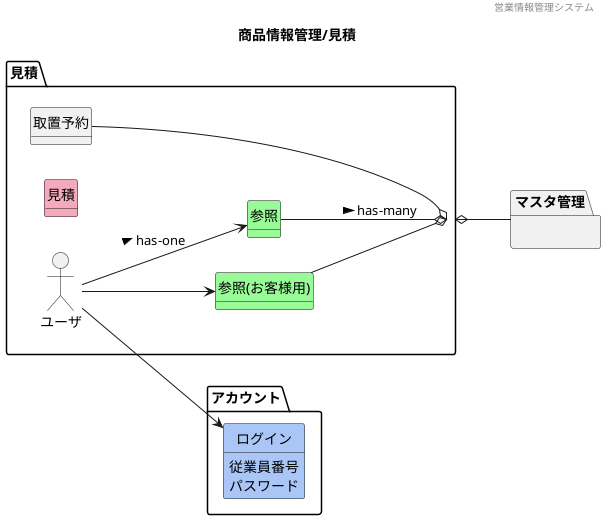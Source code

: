 @startuml images/商品情報管理/見積
' ヘッダー
header 営業情報管理システム
' タイトル
title 商品情報管理/見積
' 
hide circle
' 
hide method
left to right direction

package "アカウント"{
    class "ログイン" #A9C6F6
}
package "見積" {
    mix_actor "ユーザ"
        class "参照(お客様用)" #98fb98
        class "参照" #98fb98
        class "見積" #F5A9BC
        class "取置予約" 
}
        package "マスタ管理"{
            }


        ' class "" #F5A9BC
        ' class "" #ffd700

    'モデル同士の関係
    ' 見積
    ユーザ --> 参照 : > has-one
    ユーザ --> "参照(お客様用)"
    ユーザ --> ログイン
    参照 --o 見積 : > has-many
    "参照(お客様用)" --o 見積
    見積 o-- 取置予約
    見積 o-- マスタ管理
    ログイン : 従業員番号
    ログイン : パスワード

@enduml
